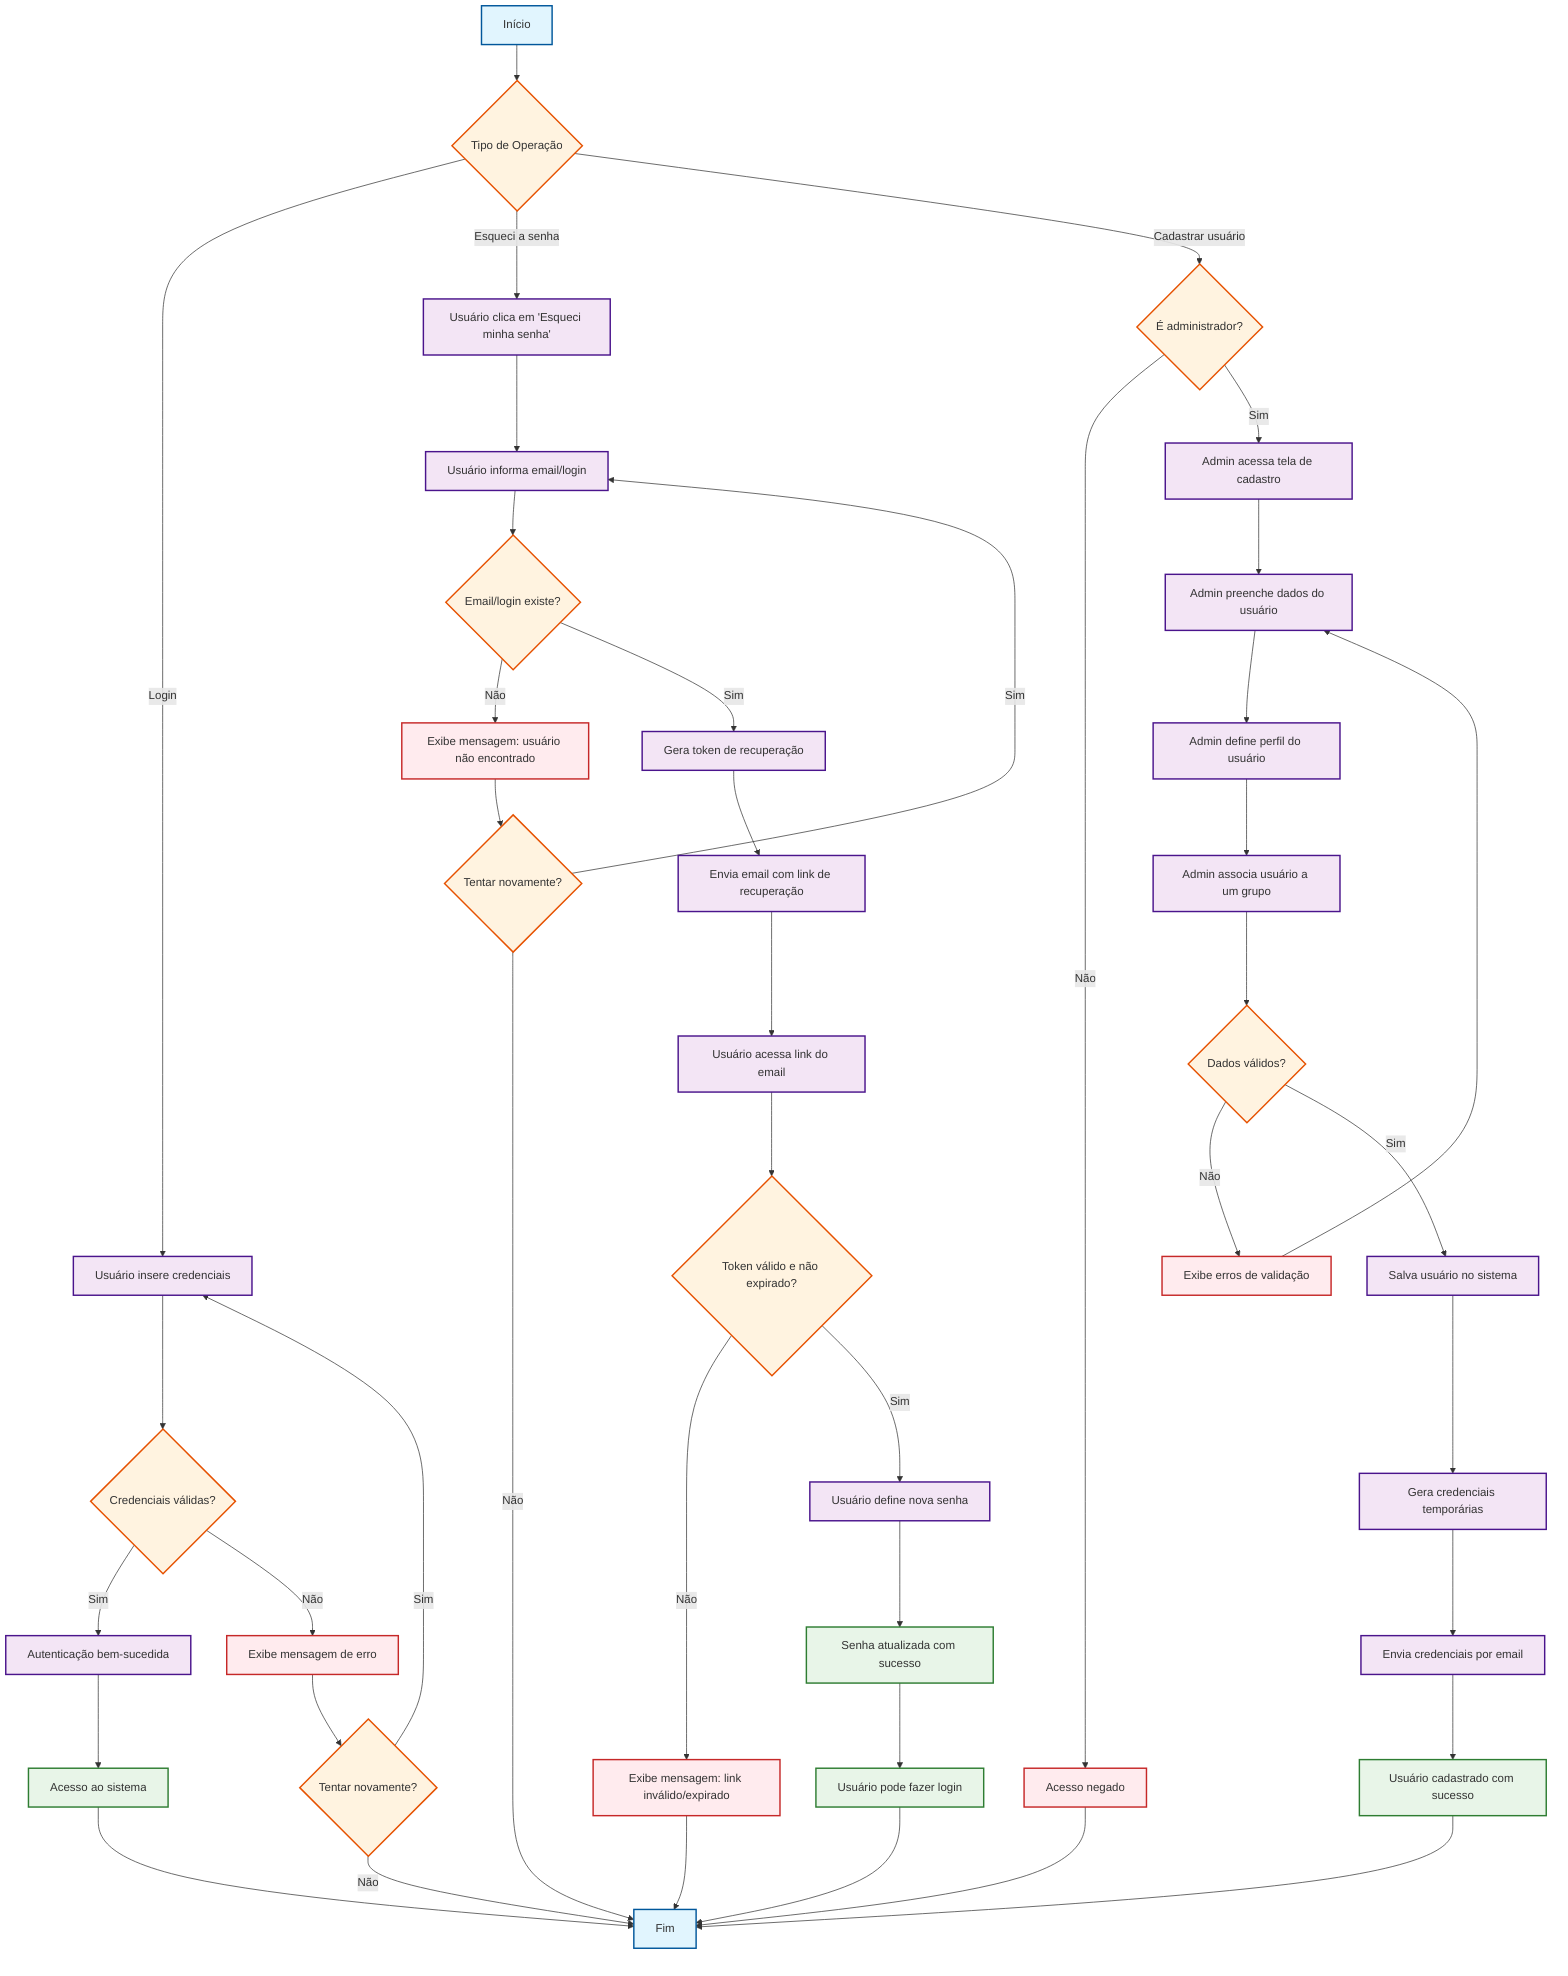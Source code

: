 flowchart TD
    A[Início] --> B{Tipo de Operação}
    
    %% Caso de Uso 1: Login do Usuário
    B -->|Login| C[Usuário insere credenciais]
    C --> D{Credenciais válidas?}
    D -->|Sim| E[Autenticação bem-sucedida]
    E --> F[Acesso ao sistema]
    F --> Z[Fim]
    D -->|Não| G[Exibe mensagem de erro]
    G --> H{Tentar novamente?}
    H -->|Sim| C
    H -->|Não| Z
    
    %% Caso de Uso 2: Recuperação de Senha
    B -->|Esqueci a senha| I[Usuário clica em 'Esqueci minha senha']
    I --> J[Usuário informa email/login]
    J --> K{Email/login existe?}
    K -->|Não| L[Exibe mensagem: usuário não encontrado]
    L --> M{Tentar novamente?}
    M -->|Sim| J
    M -->|Não| Z
    K -->|Sim| N[Gera token de recuperação]
    N --> O[Envia email com link de recuperação]
    O --> P[Usuário acessa link do email]
    P --> Q{Token válido e não expirado?}
    Q -->|Não| R[Exibe mensagem: link inválido/expirado]
    R --> Z
    Q -->|Sim| S[Usuário define nova senha]
    S --> T[Senha atualizada com sucesso]
    T --> U[Usuário pode fazer login]
    U --> Z
    
    %% Caso de Uso 3: Cadastro de Usuário pelo Administrador
    B -->|Cadastrar usuário| V{É administrador?}
    V -->|Não| W[Acesso negado]
    W --> Z
    V -->|Sim| X[Admin acessa tela de cadastro]
    X --> Y[Admin preenche dados do usuário]
    Y --> AA[Admin define perfil do usuário]
    AA --> BB[Admin associa usuário a um grupo]
    BB --> CC{Dados válidos?}
    CC -->|Não| DD[Exibe erros de validação]
    DD --> Y
    CC -->|Sim| EE[Salva usuário no sistema]
    EE --> FF[Gera credenciais temporárias]
    FF --> GG[Envia credenciais por email]
    GG --> HH[Usuário cadastrado com sucesso]
    HH --> Z
    
    %% Estilos
    classDef startEnd fill:#e1f5fe,stroke:#01579b,stroke-width:2px
    classDef process fill:#f3e5f5,stroke:#4a148c,stroke-width:2px
    classDef decision fill:#fff3e0,stroke:#e65100,stroke-width:2px
    classDef success fill:#e8f5e8,stroke:#2e7d32,stroke-width:2px
    classDef error fill:#ffebee,stroke:#c62828,stroke-width:2px
    
    class A,Z startEnd
    class C,E,F,I,J,N,O,P,S,T,U,X,Y,AA,BB,EE,FF,GG,HH process
    class B,D,H,K,M,Q,V,CC decision
    class F,T,U,HH success
    class G,L,R,W,DD error